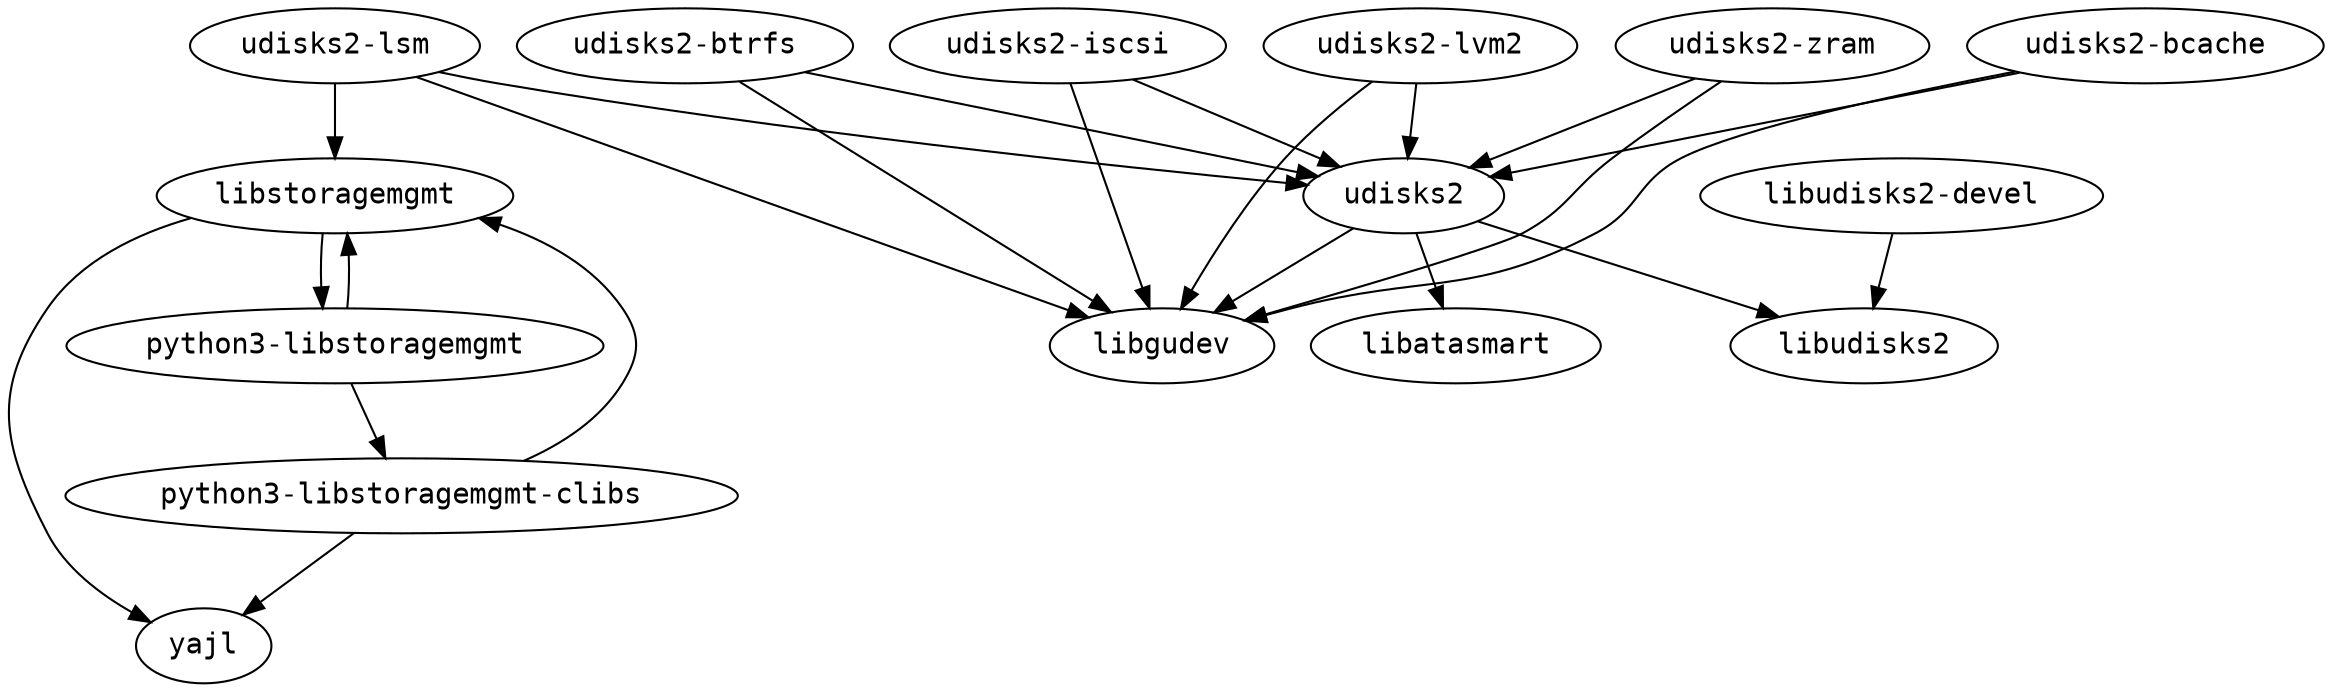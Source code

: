strict digraph G {
node [fontname=monospace];
  "libstoragemgmt" -> "python3-libstoragemgmt";
  "libstoragemgmt" -> "yajl";
  "libudisks2-devel" -> "libudisks2";
  "python3-libstoragemgmt-clibs" -> "libstoragemgmt";
  "python3-libstoragemgmt-clibs" -> "yajl";
  "python3-libstoragemgmt" -> "libstoragemgmt";
  "python3-libstoragemgmt" -> "python3-libstoragemgmt-clibs";
  "udisks2-bcache" -> "libgudev";
  "udisks2-bcache" -> "udisks2";
  "udisks2-btrfs" -> "libgudev";
  "udisks2-btrfs" -> "udisks2";
  "udisks2-iscsi" -> "libgudev";
  "udisks2-iscsi" -> "udisks2";
  "udisks2" -> "libatasmart";
  "udisks2" -> "libgudev";
  "udisks2" -> "libudisks2";
  "udisks2-lsm" -> "libgudev";
  "udisks2-lsm" -> "libstoragemgmt";
  "udisks2-lsm" -> "udisks2";
  "udisks2-lvm2" -> "libgudev";
  "udisks2-lvm2" -> "udisks2";
  "udisks2-zram" -> "libgudev";
  "udisks2-zram" -> "udisks2";
}

